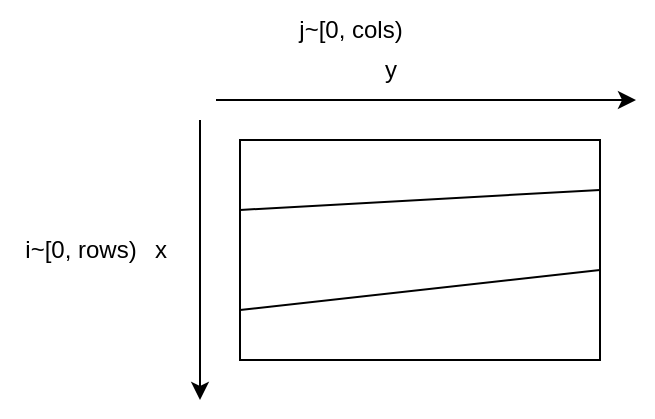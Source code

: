 <mxfile version="21.2.1" type="github">
  <diagram name="第 1 页" id="UF-5PIlV4g_wViqaLVhd">
    <mxGraphModel dx="1372" dy="804" grid="1" gridSize="10" guides="1" tooltips="1" connect="1" arrows="1" fold="1" page="1" pageScale="1" pageWidth="827" pageHeight="1169" math="0" shadow="0">
      <root>
        <mxCell id="0" />
        <mxCell id="1" parent="0" />
        <mxCell id="ieC1qdGhKv_WiY-UyrdX-1" value="" style="rounded=0;whiteSpace=wrap;html=1;" vertex="1" parent="1">
          <mxGeometry x="200" y="230" width="180" height="110" as="geometry" />
        </mxCell>
        <mxCell id="ieC1qdGhKv_WiY-UyrdX-2" value="" style="endArrow=classic;html=1;rounded=0;" edge="1" parent="1">
          <mxGeometry width="50" height="50" relative="1" as="geometry">
            <mxPoint x="188" y="210" as="sourcePoint" />
            <mxPoint x="398" y="210" as="targetPoint" />
          </mxGeometry>
        </mxCell>
        <mxCell id="ieC1qdGhKv_WiY-UyrdX-3" value="" style="endArrow=classic;html=1;rounded=0;" edge="1" parent="1">
          <mxGeometry width="50" height="50" relative="1" as="geometry">
            <mxPoint x="180" y="220" as="sourcePoint" />
            <mxPoint x="180" y="360" as="targetPoint" />
          </mxGeometry>
        </mxCell>
        <mxCell id="ieC1qdGhKv_WiY-UyrdX-4" value="y" style="text;html=1;align=center;verticalAlign=middle;resizable=0;points=[];autosize=1;strokeColor=none;fillColor=none;" vertex="1" parent="1">
          <mxGeometry x="260" y="180" width="30" height="30" as="geometry" />
        </mxCell>
        <mxCell id="ieC1qdGhKv_WiY-UyrdX-5" value="j~[0, cols)" style="text;html=1;align=center;verticalAlign=middle;resizable=0;points=[];autosize=1;strokeColor=none;fillColor=none;" vertex="1" parent="1">
          <mxGeometry x="215" y="160" width="80" height="30" as="geometry" />
        </mxCell>
        <mxCell id="ieC1qdGhKv_WiY-UyrdX-6" value="i~[0, rows)" style="text;html=1;align=center;verticalAlign=middle;resizable=0;points=[];autosize=1;strokeColor=none;fillColor=none;" vertex="1" parent="1">
          <mxGeometry x="80" y="270" width="80" height="30" as="geometry" />
        </mxCell>
        <mxCell id="ieC1qdGhKv_WiY-UyrdX-7" value="x" style="text;html=1;align=center;verticalAlign=middle;resizable=0;points=[];autosize=1;strokeColor=none;fillColor=none;" vertex="1" parent="1">
          <mxGeometry x="145" y="270" width="30" height="30" as="geometry" />
        </mxCell>
        <mxCell id="ieC1qdGhKv_WiY-UyrdX-8" value="" style="endArrow=none;html=1;rounded=0;" edge="1" parent="1">
          <mxGeometry width="50" height="50" relative="1" as="geometry">
            <mxPoint x="200" y="265" as="sourcePoint" />
            <mxPoint x="380" y="255" as="targetPoint" />
          </mxGeometry>
        </mxCell>
        <mxCell id="ieC1qdGhKv_WiY-UyrdX-9" value="" style="endArrow=none;html=1;rounded=0;" edge="1" parent="1">
          <mxGeometry width="50" height="50" relative="1" as="geometry">
            <mxPoint x="200" y="315" as="sourcePoint" />
            <mxPoint x="380" y="295" as="targetPoint" />
          </mxGeometry>
        </mxCell>
      </root>
    </mxGraphModel>
  </diagram>
</mxfile>
